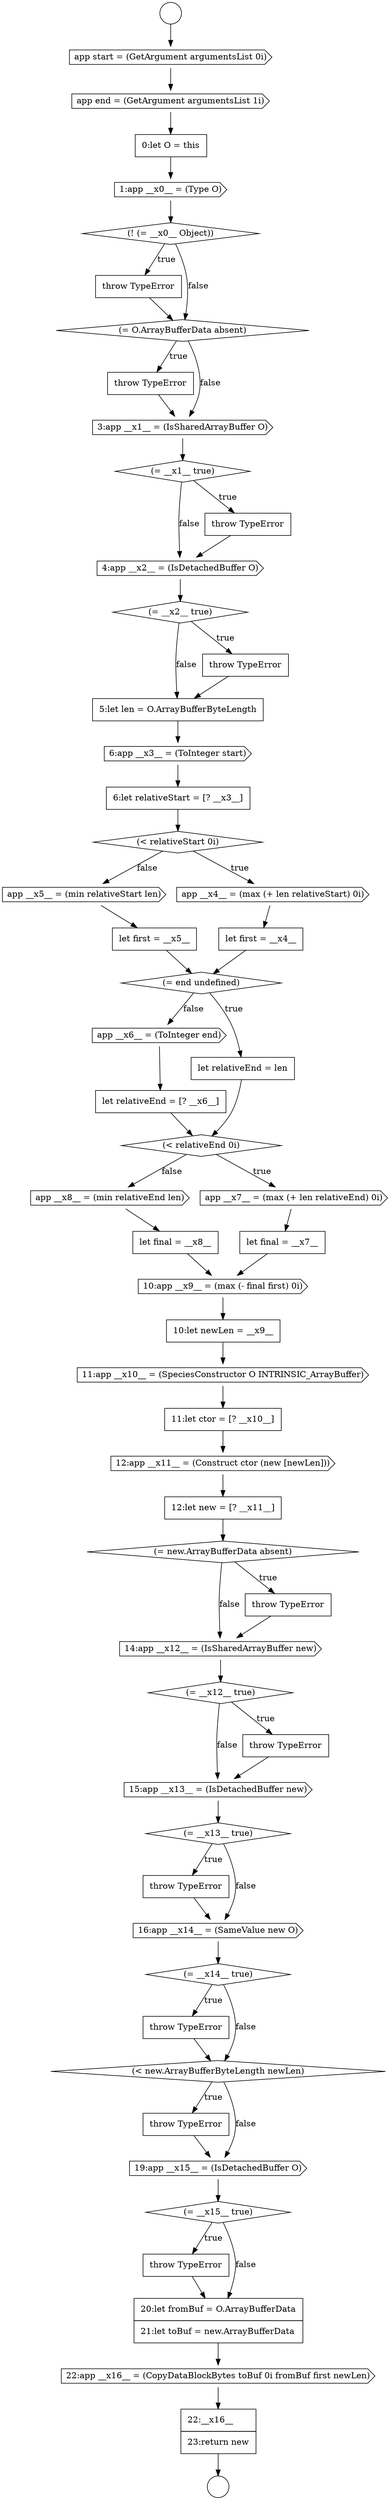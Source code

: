 digraph {
  node15787 [shape=cds, label=<<font color="black">app start = (GetArgument argumentsList 0i)</font>> color="black" fillcolor="white" style=filled]
  node15811 [shape=cds, label=<<font color="black">app __x6__ = (ToInteger end)</font>> color="black" fillcolor="white" style=filled]
  node15794 [shape=none, margin=0, label=<<font color="black">
    <table border="0" cellborder="1" cellspacing="0" cellpadding="10">
      <tr><td align="left">throw TypeError</td></tr>
    </table>
  </font>> color="black" fillcolor="white" style=filled]
  node15821 [shape=none, margin=0, label=<<font color="black">
    <table border="0" cellborder="1" cellspacing="0" cellpadding="10">
      <tr><td align="left">11:let ctor = [? __x10__]</td></tr>
    </table>
  </font>> color="black" fillcolor="white" style=filled]
  node15817 [shape=none, margin=0, label=<<font color="black">
    <table border="0" cellborder="1" cellspacing="0" cellpadding="10">
      <tr><td align="left">let final = __x8__</td></tr>
    </table>
  </font>> color="black" fillcolor="white" style=filled]
  node15809 [shape=diamond, label=<<font color="black">(= end undefined)</font>> color="black" fillcolor="white" style=filled]
  node15807 [shape=cds, label=<<font color="black">app __x5__ = (min relativeStart len)</font>> color="black" fillcolor="white" style=filled]
  node15813 [shape=diamond, label=<<font color="black">(&lt; relativeEnd 0i)</font>> color="black" fillcolor="white" style=filled]
  node15806 [shape=none, margin=0, label=<<font color="black">
    <table border="0" cellborder="1" cellspacing="0" cellpadding="10">
      <tr><td align="left">let first = __x4__</td></tr>
    </table>
  </font>> color="black" fillcolor="white" style=filled]
  node15838 [shape=diamond, label=<<font color="black">(= __x15__ true)</font>> color="black" fillcolor="white" style=filled]
  node15795 [shape=cds, label=<<font color="black">3:app __x1__ = (IsSharedArrayBuffer O)</font>> color="black" fillcolor="white" style=filled]
  node15816 [shape=cds, label=<<font color="black">app __x8__ = (min relativeEnd len)</font>> color="black" fillcolor="white" style=filled]
  node15827 [shape=diamond, label=<<font color="black">(= __x12__ true)</font>> color="black" fillcolor="white" style=filled]
  node15808 [shape=none, margin=0, label=<<font color="black">
    <table border="0" cellborder="1" cellspacing="0" cellpadding="10">
      <tr><td align="left">let first = __x5__</td></tr>
    </table>
  </font>> color="black" fillcolor="white" style=filled]
  node15791 [shape=diamond, label=<<font color="black">(! (= __x0__ Object))</font>> color="black" fillcolor="white" style=filled]
  node15823 [shape=none, margin=0, label=<<font color="black">
    <table border="0" cellborder="1" cellspacing="0" cellpadding="10">
      <tr><td align="left">12:let new = [? __x11__]</td></tr>
    </table>
  </font>> color="black" fillcolor="white" style=filled]
  node15812 [shape=none, margin=0, label=<<font color="black">
    <table border="0" cellborder="1" cellspacing="0" cellpadding="10">
      <tr><td align="left">let relativeEnd = [? __x6__]</td></tr>
    </table>
  </font>> color="black" fillcolor="white" style=filled]
  node15819 [shape=none, margin=0, label=<<font color="black">
    <table border="0" cellborder="1" cellspacing="0" cellpadding="10">
      <tr><td align="left">10:let newLen = __x9__</td></tr>
    </table>
  </font>> color="black" fillcolor="white" style=filled]
  node15824 [shape=diamond, label=<<font color="black">(= new.ArrayBufferData absent)</font>> color="black" fillcolor="white" style=filled]
  node15802 [shape=cds, label=<<font color="black">6:app __x3__ = (ToInteger start)</font>> color="black" fillcolor="white" style=filled]
  node15834 [shape=none, margin=0, label=<<font color="black">
    <table border="0" cellborder="1" cellspacing="0" cellpadding="10">
      <tr><td align="left">throw TypeError</td></tr>
    </table>
  </font>> color="black" fillcolor="white" style=filled]
  node15799 [shape=diamond, label=<<font color="black">(= __x2__ true)</font>> color="black" fillcolor="white" style=filled]
  node15831 [shape=none, margin=0, label=<<font color="black">
    <table border="0" cellborder="1" cellspacing="0" cellpadding="10">
      <tr><td align="left">throw TypeError</td></tr>
    </table>
  </font>> color="black" fillcolor="white" style=filled]
  node15826 [shape=cds, label=<<font color="black">14:app __x12__ = (IsSharedArrayBuffer new)</font>> color="black" fillcolor="white" style=filled]
  node15792 [shape=none, margin=0, label=<<font color="black">
    <table border="0" cellborder="1" cellspacing="0" cellpadding="10">
      <tr><td align="left">throw TypeError</td></tr>
    </table>
  </font>> color="black" fillcolor="white" style=filled]
  node15798 [shape=cds, label=<<font color="black">4:app __x2__ = (IsDetachedBuffer O)</font>> color="black" fillcolor="white" style=filled]
  node15793 [shape=diamond, label=<<font color="black">(= O.ArrayBufferData absent)</font>> color="black" fillcolor="white" style=filled]
  node15803 [shape=none, margin=0, label=<<font color="black">
    <table border="0" cellborder="1" cellspacing="0" cellpadding="10">
      <tr><td align="left">6:let relativeStart = [? __x3__]</td></tr>
    </table>
  </font>> color="black" fillcolor="white" style=filled]
  node15830 [shape=diamond, label=<<font color="black">(= __x13__ true)</font>> color="black" fillcolor="white" style=filled]
  node15788 [shape=cds, label=<<font color="black">app end = (GetArgument argumentsList 1i)</font>> color="black" fillcolor="white" style=filled]
  node15835 [shape=diamond, label=<<font color="black">(&lt; new.ArrayBufferByteLength newLen)</font>> color="black" fillcolor="white" style=filled]
  node15815 [shape=none, margin=0, label=<<font color="black">
    <table border="0" cellborder="1" cellspacing="0" cellpadding="10">
      <tr><td align="left">let final = __x7__</td></tr>
    </table>
  </font>> color="black" fillcolor="white" style=filled]
  node15820 [shape=cds, label=<<font color="black">11:app __x10__ = (SpeciesConstructor O INTRINSIC_ArrayBuffer)</font>> color="black" fillcolor="white" style=filled]
  node15842 [shape=none, margin=0, label=<<font color="black">
    <table border="0" cellborder="1" cellspacing="0" cellpadding="10">
      <tr><td align="left">22:__x16__</td></tr>
      <tr><td align="left">23:return new</td></tr>
    </table>
  </font>> color="black" fillcolor="white" style=filled]
  node15789 [shape=none, margin=0, label=<<font color="black">
    <table border="0" cellborder="1" cellspacing="0" cellpadding="10">
      <tr><td align="left">0:let O = this</td></tr>
    </table>
  </font>> color="black" fillcolor="white" style=filled]
  node15825 [shape=none, margin=0, label=<<font color="black">
    <table border="0" cellborder="1" cellspacing="0" cellpadding="10">
      <tr><td align="left">throw TypeError</td></tr>
    </table>
  </font>> color="black" fillcolor="white" style=filled]
  node15810 [shape=none, margin=0, label=<<font color="black">
    <table border="0" cellborder="1" cellspacing="0" cellpadding="10">
      <tr><td align="left">let relativeEnd = len</td></tr>
    </table>
  </font>> color="black" fillcolor="white" style=filled]
  node15829 [shape=cds, label=<<font color="black">15:app __x13__ = (IsDetachedBuffer new)</font>> color="black" fillcolor="white" style=filled]
  node15814 [shape=cds, label=<<font color="black">app __x7__ = (max (+ len relativeEnd) 0i)</font>> color="black" fillcolor="white" style=filled]
  node15804 [shape=diamond, label=<<font color="black">(&lt; relativeStart 0i)</font>> color="black" fillcolor="white" style=filled]
  node15797 [shape=none, margin=0, label=<<font color="black">
    <table border="0" cellborder="1" cellspacing="0" cellpadding="10">
      <tr><td align="left">throw TypeError</td></tr>
    </table>
  </font>> color="black" fillcolor="white" style=filled]
  node15785 [shape=circle label=" " color="black" fillcolor="white" style=filled]
  node15836 [shape=none, margin=0, label=<<font color="black">
    <table border="0" cellborder="1" cellspacing="0" cellpadding="10">
      <tr><td align="left">throw TypeError</td></tr>
    </table>
  </font>> color="black" fillcolor="white" style=filled]
  node15828 [shape=none, margin=0, label=<<font color="black">
    <table border="0" cellborder="1" cellspacing="0" cellpadding="10">
      <tr><td align="left">throw TypeError</td></tr>
    </table>
  </font>> color="black" fillcolor="white" style=filled]
  node15839 [shape=none, margin=0, label=<<font color="black">
    <table border="0" cellborder="1" cellspacing="0" cellpadding="10">
      <tr><td align="left">throw TypeError</td></tr>
    </table>
  </font>> color="black" fillcolor="white" style=filled]
  node15837 [shape=cds, label=<<font color="black">19:app __x15__ = (IsDetachedBuffer O)</font>> color="black" fillcolor="white" style=filled]
  node15790 [shape=cds, label=<<font color="black">1:app __x0__ = (Type O)</font>> color="black" fillcolor="white" style=filled]
  node15822 [shape=cds, label=<<font color="black">12:app __x11__ = (Construct ctor (new [newLen]))</font>> color="black" fillcolor="white" style=filled]
  node15841 [shape=cds, label=<<font color="black">22:app __x16__ = (CopyDataBlockBytes toBuf 0i fromBuf first newLen)</font>> color="black" fillcolor="white" style=filled]
  node15805 [shape=cds, label=<<font color="black">app __x4__ = (max (+ len relativeStart) 0i)</font>> color="black" fillcolor="white" style=filled]
  node15832 [shape=cds, label=<<font color="black">16:app __x14__ = (SameValue new O)</font>> color="black" fillcolor="white" style=filled]
  node15796 [shape=diamond, label=<<font color="black">(= __x1__ true)</font>> color="black" fillcolor="white" style=filled]
  node15786 [shape=circle label=" " color="black" fillcolor="white" style=filled]
  node15833 [shape=diamond, label=<<font color="black">(= __x14__ true)</font>> color="black" fillcolor="white" style=filled]
  node15818 [shape=cds, label=<<font color="black">10:app __x9__ = (max (- final first) 0i)</font>> color="black" fillcolor="white" style=filled]
  node15840 [shape=none, margin=0, label=<<font color="black">
    <table border="0" cellborder="1" cellspacing="0" cellpadding="10">
      <tr><td align="left">20:let fromBuf = O.ArrayBufferData</td></tr>
      <tr><td align="left">21:let toBuf = new.ArrayBufferData</td></tr>
    </table>
  </font>> color="black" fillcolor="white" style=filled]
  node15801 [shape=none, margin=0, label=<<font color="black">
    <table border="0" cellborder="1" cellspacing="0" cellpadding="10">
      <tr><td align="left">5:let len = O.ArrayBufferByteLength</td></tr>
    </table>
  </font>> color="black" fillcolor="white" style=filled]
  node15800 [shape=none, margin=0, label=<<font color="black">
    <table border="0" cellborder="1" cellspacing="0" cellpadding="10">
      <tr><td align="left">throw TypeError</td></tr>
    </table>
  </font>> color="black" fillcolor="white" style=filled]
  node15841 -> node15842 [ color="black"]
  node15803 -> node15804 [ color="black"]
  node15820 -> node15821 [ color="black"]
  node15825 -> node15826 [ color="black"]
  node15801 -> node15802 [ color="black"]
  node15816 -> node15817 [ color="black"]
  node15795 -> node15796 [ color="black"]
  node15819 -> node15820 [ color="black"]
  node15834 -> node15835 [ color="black"]
  node15829 -> node15830 [ color="black"]
  node15791 -> node15792 [label=<<font color="black">true</font>> color="black"]
  node15791 -> node15793 [label=<<font color="black">false</font>> color="black"]
  node15798 -> node15799 [ color="black"]
  node15802 -> node15803 [ color="black"]
  node15800 -> node15801 [ color="black"]
  node15827 -> node15828 [label=<<font color="black">true</font>> color="black"]
  node15827 -> node15829 [label=<<font color="black">false</font>> color="black"]
  node15830 -> node15831 [label=<<font color="black">true</font>> color="black"]
  node15830 -> node15832 [label=<<font color="black">false</font>> color="black"]
  node15788 -> node15789 [ color="black"]
  node15833 -> node15834 [label=<<font color="black">true</font>> color="black"]
  node15833 -> node15835 [label=<<font color="black">false</font>> color="black"]
  node15809 -> node15810 [label=<<font color="black">true</font>> color="black"]
  node15809 -> node15811 [label=<<font color="black">false</font>> color="black"]
  node15838 -> node15839 [label=<<font color="black">true</font>> color="black"]
  node15838 -> node15840 [label=<<font color="black">false</font>> color="black"]
  node15823 -> node15824 [ color="black"]
  node15811 -> node15812 [ color="black"]
  node15831 -> node15832 [ color="black"]
  node15793 -> node15794 [label=<<font color="black">true</font>> color="black"]
  node15793 -> node15795 [label=<<font color="black">false</font>> color="black"]
  node15813 -> node15814 [label=<<font color="black">true</font>> color="black"]
  node15813 -> node15816 [label=<<font color="black">false</font>> color="black"]
  node15804 -> node15805 [label=<<font color="black">true</font>> color="black"]
  node15804 -> node15807 [label=<<font color="black">false</font>> color="black"]
  node15812 -> node15813 [ color="black"]
  node15821 -> node15822 [ color="black"]
  node15822 -> node15823 [ color="black"]
  node15835 -> node15836 [label=<<font color="black">true</font>> color="black"]
  node15835 -> node15837 [label=<<font color="black">false</font>> color="black"]
  node15794 -> node15795 [ color="black"]
  node15806 -> node15809 [ color="black"]
  node15810 -> node15813 [ color="black"]
  node15836 -> node15837 [ color="black"]
  node15790 -> node15791 [ color="black"]
  node15839 -> node15840 [ color="black"]
  node15807 -> node15808 [ color="black"]
  node15840 -> node15841 [ color="black"]
  node15799 -> node15800 [label=<<font color="black">true</font>> color="black"]
  node15799 -> node15801 [label=<<font color="black">false</font>> color="black"]
  node15818 -> node15819 [ color="black"]
  node15789 -> node15790 [ color="black"]
  node15808 -> node15809 [ color="black"]
  node15817 -> node15818 [ color="black"]
  node15796 -> node15797 [label=<<font color="black">true</font>> color="black"]
  node15796 -> node15798 [label=<<font color="black">false</font>> color="black"]
  node15842 -> node15786 [ color="black"]
  node15785 -> node15787 [ color="black"]
  node15832 -> node15833 [ color="black"]
  node15805 -> node15806 [ color="black"]
  node15814 -> node15815 [ color="black"]
  node15792 -> node15793 [ color="black"]
  node15815 -> node15818 [ color="black"]
  node15797 -> node15798 [ color="black"]
  node15828 -> node15829 [ color="black"]
  node15824 -> node15825 [label=<<font color="black">true</font>> color="black"]
  node15824 -> node15826 [label=<<font color="black">false</font>> color="black"]
  node15826 -> node15827 [ color="black"]
  node15787 -> node15788 [ color="black"]
  node15837 -> node15838 [ color="black"]
}
